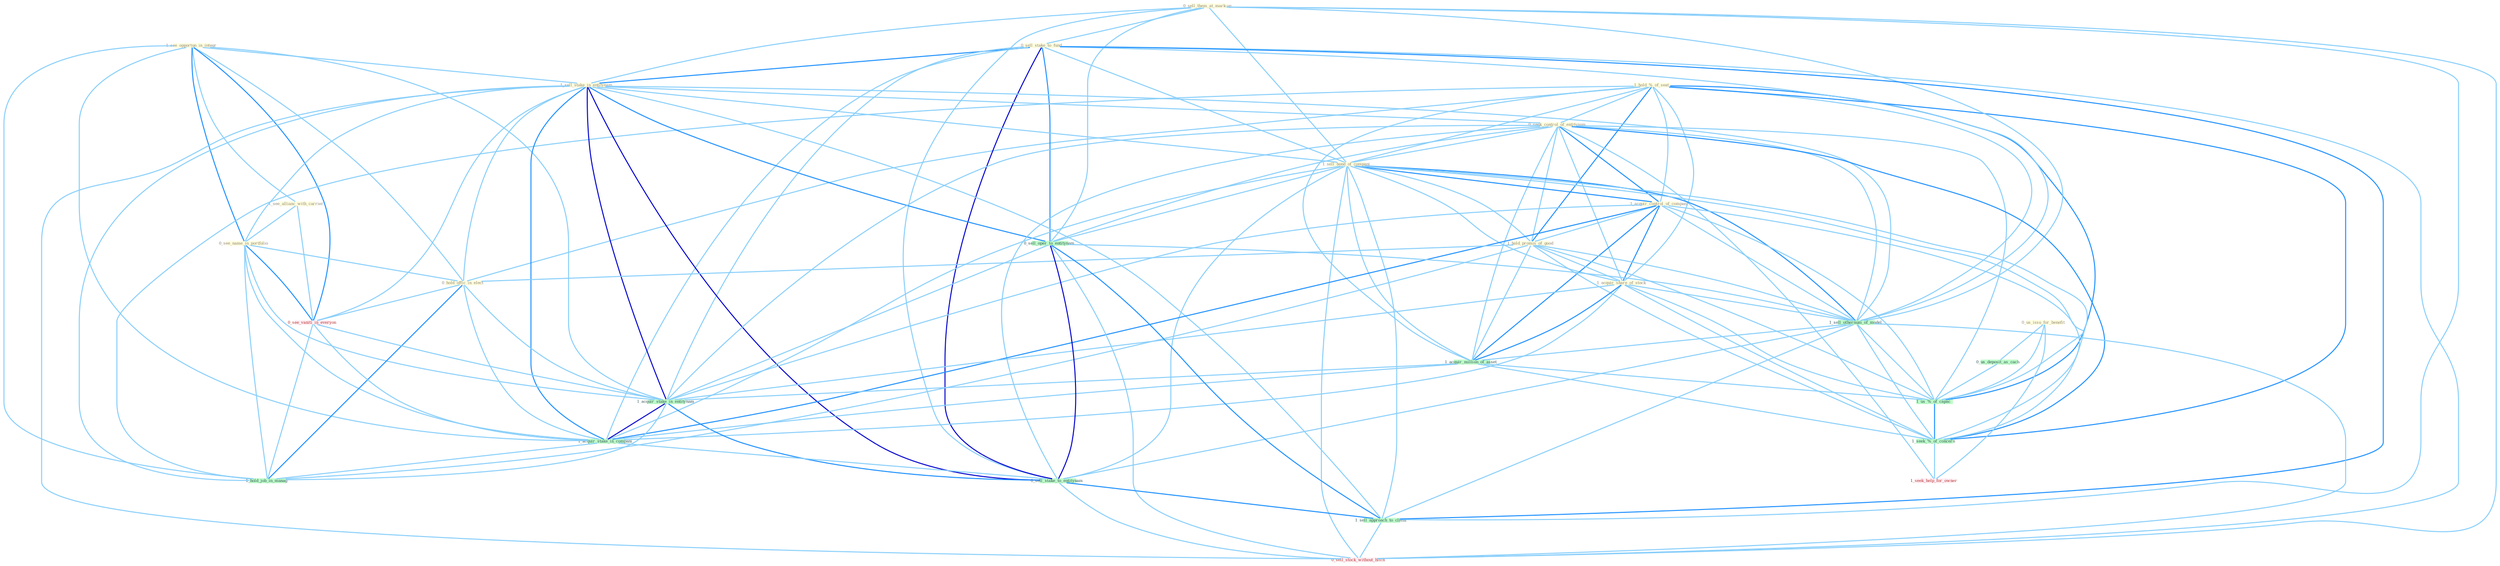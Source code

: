 Graph G{ 
    node
    [shape=polygon,style=filled,width=.5,height=.06,color="#BDFCC9",fixedsize=true,fontsize=4,
    fontcolor="#2f4f4f"];
    {node
    [color="#ffffe0", fontcolor="#8b7d6b"] "1_see_opportun_in_integr " "1_see_allianc_with_carrier " "1_hold_%_of_seat " "0_sell_them_at_mark-up " "0_sell_stake_to_fund " "1_sell_stake_in_entitynam " "0_seek_control_of_entitynam " "1_sell_bond_of_compani " "0_see_name_in_portfolio " "1_acquir_control_of_compani " "1_hold_promis_of_good " "0_hold_offic_in_elect " "0_us_issu_for_benefit " "1_acquir_share_of_stock "}
{node [color="#fff0f5", fontcolor="#b22222"] "0_see_vaniti_in_everyon " "0_sell_stock_without_hitch " "1_seek_help_for_owner "}
edge [color="#B0E2FF"];

	"1_see_opportun_in_integr " -- "1_see_allianc_with_carrier " [w="1", color="#87cefa" ];
	"1_see_opportun_in_integr " -- "1_sell_stake_in_entitynam " [w="1", color="#87cefa" ];
	"1_see_opportun_in_integr " -- "0_see_name_in_portfolio " [w="2", color="#1e90ff" , len=0.8];
	"1_see_opportun_in_integr " -- "0_hold_offic_in_elect " [w="1", color="#87cefa" ];
	"1_see_opportun_in_integr " -- "0_see_vaniti_in_everyon " [w="2", color="#1e90ff" , len=0.8];
	"1_see_opportun_in_integr " -- "1_acquir_stake_in_entitynam " [w="1", color="#87cefa" ];
	"1_see_opportun_in_integr " -- "1_acquir_stake_in_compani " [w="1", color="#87cefa" ];
	"1_see_opportun_in_integr " -- "1_hold_job_in_manag " [w="1", color="#87cefa" ];
	"1_see_allianc_with_carrier " -- "0_see_name_in_portfolio " [w="1", color="#87cefa" ];
	"1_see_allianc_with_carrier " -- "0_see_vaniti_in_everyon " [w="1", color="#87cefa" ];
	"1_hold_%_of_seat " -- "0_seek_control_of_entitynam " [w="1", color="#87cefa" ];
	"1_hold_%_of_seat " -- "1_sell_bond_of_compani " [w="1", color="#87cefa" ];
	"1_hold_%_of_seat " -- "1_acquir_control_of_compani " [w="1", color="#87cefa" ];
	"1_hold_%_of_seat " -- "1_hold_promis_of_good " [w="2", color="#1e90ff" , len=0.8];
	"1_hold_%_of_seat " -- "0_hold_offic_in_elect " [w="1", color="#87cefa" ];
	"1_hold_%_of_seat " -- "1_acquir_share_of_stock " [w="1", color="#87cefa" ];
	"1_hold_%_of_seat " -- "1_sell_othernum_of_model " [w="1", color="#87cefa" ];
	"1_hold_%_of_seat " -- "1_acquir_million_of_asset " [w="1", color="#87cefa" ];
	"1_hold_%_of_seat " -- "1_us_%_of_capac " [w="2", color="#1e90ff" , len=0.8];
	"1_hold_%_of_seat " -- "1_hold_job_in_manag " [w="1", color="#87cefa" ];
	"1_hold_%_of_seat " -- "1_seek_%_of_concern " [w="2", color="#1e90ff" , len=0.8];
	"0_sell_them_at_mark-up " -- "0_sell_stake_to_fund " [w="1", color="#87cefa" ];
	"0_sell_them_at_mark-up " -- "1_sell_stake_in_entitynam " [w="1", color="#87cefa" ];
	"0_sell_them_at_mark-up " -- "1_sell_bond_of_compani " [w="1", color="#87cefa" ];
	"0_sell_them_at_mark-up " -- "0_sell_oper_to_entitynam " [w="1", color="#87cefa" ];
	"0_sell_them_at_mark-up " -- "1_sell_othernum_of_model " [w="1", color="#87cefa" ];
	"0_sell_them_at_mark-up " -- "0_sell_stake_to_entitynam " [w="1", color="#87cefa" ];
	"0_sell_them_at_mark-up " -- "1_sell_approach_to_client " [w="1", color="#87cefa" ];
	"0_sell_them_at_mark-up " -- "0_sell_stock_without_hitch " [w="1", color="#87cefa" ];
	"0_sell_stake_to_fund " -- "1_sell_stake_in_entitynam " [w="2", color="#1e90ff" , len=0.8];
	"0_sell_stake_to_fund " -- "1_sell_bond_of_compani " [w="1", color="#87cefa" ];
	"0_sell_stake_to_fund " -- "0_sell_oper_to_entitynam " [w="2", color="#1e90ff" , len=0.8];
	"0_sell_stake_to_fund " -- "1_sell_othernum_of_model " [w="1", color="#87cefa" ];
	"0_sell_stake_to_fund " -- "1_acquir_stake_in_entitynam " [w="1", color="#87cefa" ];
	"0_sell_stake_to_fund " -- "1_acquir_stake_in_compani " [w="1", color="#87cefa" ];
	"0_sell_stake_to_fund " -- "0_sell_stake_to_entitynam " [w="3", color="#0000cd" , len=0.6];
	"0_sell_stake_to_fund " -- "1_sell_approach_to_client " [w="2", color="#1e90ff" , len=0.8];
	"0_sell_stake_to_fund " -- "0_sell_stock_without_hitch " [w="1", color="#87cefa" ];
	"1_sell_stake_in_entitynam " -- "0_seek_control_of_entitynam " [w="1", color="#87cefa" ];
	"1_sell_stake_in_entitynam " -- "1_sell_bond_of_compani " [w="1", color="#87cefa" ];
	"1_sell_stake_in_entitynam " -- "0_see_name_in_portfolio " [w="1", color="#87cefa" ];
	"1_sell_stake_in_entitynam " -- "0_hold_offic_in_elect " [w="1", color="#87cefa" ];
	"1_sell_stake_in_entitynam " -- "0_sell_oper_to_entitynam " [w="2", color="#1e90ff" , len=0.8];
	"1_sell_stake_in_entitynam " -- "1_sell_othernum_of_model " [w="1", color="#87cefa" ];
	"1_sell_stake_in_entitynam " -- "0_see_vaniti_in_everyon " [w="1", color="#87cefa" ];
	"1_sell_stake_in_entitynam " -- "1_acquir_stake_in_entitynam " [w="3", color="#0000cd" , len=0.6];
	"1_sell_stake_in_entitynam " -- "1_acquir_stake_in_compani " [w="2", color="#1e90ff" , len=0.8];
	"1_sell_stake_in_entitynam " -- "0_sell_stake_to_entitynam " [w="3", color="#0000cd" , len=0.6];
	"1_sell_stake_in_entitynam " -- "1_sell_approach_to_client " [w="1", color="#87cefa" ];
	"1_sell_stake_in_entitynam " -- "1_hold_job_in_manag " [w="1", color="#87cefa" ];
	"1_sell_stake_in_entitynam " -- "0_sell_stock_without_hitch " [w="1", color="#87cefa" ];
	"0_seek_control_of_entitynam " -- "1_sell_bond_of_compani " [w="1", color="#87cefa" ];
	"0_seek_control_of_entitynam " -- "1_acquir_control_of_compani " [w="2", color="#1e90ff" , len=0.8];
	"0_seek_control_of_entitynam " -- "1_hold_promis_of_good " [w="1", color="#87cefa" ];
	"0_seek_control_of_entitynam " -- "1_acquir_share_of_stock " [w="1", color="#87cefa" ];
	"0_seek_control_of_entitynam " -- "0_sell_oper_to_entitynam " [w="1", color="#87cefa" ];
	"0_seek_control_of_entitynam " -- "1_sell_othernum_of_model " [w="1", color="#87cefa" ];
	"0_seek_control_of_entitynam " -- "1_acquir_million_of_asset " [w="1", color="#87cefa" ];
	"0_seek_control_of_entitynam " -- "1_acquir_stake_in_entitynam " [w="1", color="#87cefa" ];
	"0_seek_control_of_entitynam " -- "0_sell_stake_to_entitynam " [w="1", color="#87cefa" ];
	"0_seek_control_of_entitynam " -- "1_us_%_of_capac " [w="1", color="#87cefa" ];
	"0_seek_control_of_entitynam " -- "1_seek_%_of_concern " [w="2", color="#1e90ff" , len=0.8];
	"0_seek_control_of_entitynam " -- "1_seek_help_for_owner " [w="1", color="#87cefa" ];
	"1_sell_bond_of_compani " -- "1_acquir_control_of_compani " [w="2", color="#1e90ff" , len=0.8];
	"1_sell_bond_of_compani " -- "1_hold_promis_of_good " [w="1", color="#87cefa" ];
	"1_sell_bond_of_compani " -- "1_acquir_share_of_stock " [w="1", color="#87cefa" ];
	"1_sell_bond_of_compani " -- "0_sell_oper_to_entitynam " [w="1", color="#87cefa" ];
	"1_sell_bond_of_compani " -- "1_sell_othernum_of_model " [w="2", color="#1e90ff" , len=0.8];
	"1_sell_bond_of_compani " -- "1_acquir_million_of_asset " [w="1", color="#87cefa" ];
	"1_sell_bond_of_compani " -- "1_acquir_stake_in_compani " [w="1", color="#87cefa" ];
	"1_sell_bond_of_compani " -- "0_sell_stake_to_entitynam " [w="1", color="#87cefa" ];
	"1_sell_bond_of_compani " -- "1_us_%_of_capac " [w="1", color="#87cefa" ];
	"1_sell_bond_of_compani " -- "1_sell_approach_to_client " [w="1", color="#87cefa" ];
	"1_sell_bond_of_compani " -- "0_sell_stock_without_hitch " [w="1", color="#87cefa" ];
	"1_sell_bond_of_compani " -- "1_seek_%_of_concern " [w="1", color="#87cefa" ];
	"0_see_name_in_portfolio " -- "0_hold_offic_in_elect " [w="1", color="#87cefa" ];
	"0_see_name_in_portfolio " -- "0_see_vaniti_in_everyon " [w="2", color="#1e90ff" , len=0.8];
	"0_see_name_in_portfolio " -- "1_acquir_stake_in_entitynam " [w="1", color="#87cefa" ];
	"0_see_name_in_portfolio " -- "1_acquir_stake_in_compani " [w="1", color="#87cefa" ];
	"0_see_name_in_portfolio " -- "1_hold_job_in_manag " [w="1", color="#87cefa" ];
	"1_acquir_control_of_compani " -- "1_hold_promis_of_good " [w="1", color="#87cefa" ];
	"1_acquir_control_of_compani " -- "1_acquir_share_of_stock " [w="2", color="#1e90ff" , len=0.8];
	"1_acquir_control_of_compani " -- "1_sell_othernum_of_model " [w="1", color="#87cefa" ];
	"1_acquir_control_of_compani " -- "1_acquir_million_of_asset " [w="2", color="#1e90ff" , len=0.8];
	"1_acquir_control_of_compani " -- "1_acquir_stake_in_entitynam " [w="1", color="#87cefa" ];
	"1_acquir_control_of_compani " -- "1_acquir_stake_in_compani " [w="2", color="#1e90ff" , len=0.8];
	"1_acquir_control_of_compani " -- "1_us_%_of_capac " [w="1", color="#87cefa" ];
	"1_acquir_control_of_compani " -- "1_seek_%_of_concern " [w="1", color="#87cefa" ];
	"1_hold_promis_of_good " -- "0_hold_offic_in_elect " [w="1", color="#87cefa" ];
	"1_hold_promis_of_good " -- "1_acquir_share_of_stock " [w="1", color="#87cefa" ];
	"1_hold_promis_of_good " -- "1_sell_othernum_of_model " [w="1", color="#87cefa" ];
	"1_hold_promis_of_good " -- "1_acquir_million_of_asset " [w="1", color="#87cefa" ];
	"1_hold_promis_of_good " -- "1_us_%_of_capac " [w="1", color="#87cefa" ];
	"1_hold_promis_of_good " -- "1_hold_job_in_manag " [w="1", color="#87cefa" ];
	"1_hold_promis_of_good " -- "1_seek_%_of_concern " [w="1", color="#87cefa" ];
	"0_hold_offic_in_elect " -- "0_see_vaniti_in_everyon " [w="1", color="#87cefa" ];
	"0_hold_offic_in_elect " -- "1_acquir_stake_in_entitynam " [w="1", color="#87cefa" ];
	"0_hold_offic_in_elect " -- "1_acquir_stake_in_compani " [w="1", color="#87cefa" ];
	"0_hold_offic_in_elect " -- "1_hold_job_in_manag " [w="2", color="#1e90ff" , len=0.8];
	"0_us_issu_for_benefit " -- "0_us_deposit_as_cach " [w="1", color="#87cefa" ];
	"0_us_issu_for_benefit " -- "1_us_%_of_capac " [w="1", color="#87cefa" ];
	"0_us_issu_for_benefit " -- "1_seek_help_for_owner " [w="1", color="#87cefa" ];
	"1_acquir_share_of_stock " -- "1_sell_othernum_of_model " [w="1", color="#87cefa" ];
	"1_acquir_share_of_stock " -- "1_acquir_million_of_asset " [w="2", color="#1e90ff" , len=0.8];
	"1_acquir_share_of_stock " -- "1_acquir_stake_in_entitynam " [w="1", color="#87cefa" ];
	"1_acquir_share_of_stock " -- "1_acquir_stake_in_compani " [w="1", color="#87cefa" ];
	"1_acquir_share_of_stock " -- "1_us_%_of_capac " [w="1", color="#87cefa" ];
	"1_acquir_share_of_stock " -- "1_seek_%_of_concern " [w="1", color="#87cefa" ];
	"0_sell_oper_to_entitynam " -- "1_sell_othernum_of_model " [w="1", color="#87cefa" ];
	"0_sell_oper_to_entitynam " -- "1_acquir_stake_in_entitynam " [w="1", color="#87cefa" ];
	"0_sell_oper_to_entitynam " -- "0_sell_stake_to_entitynam " [w="3", color="#0000cd" , len=0.6];
	"0_sell_oper_to_entitynam " -- "1_sell_approach_to_client " [w="2", color="#1e90ff" , len=0.8];
	"0_sell_oper_to_entitynam " -- "0_sell_stock_without_hitch " [w="1", color="#87cefa" ];
	"1_sell_othernum_of_model " -- "1_acquir_million_of_asset " [w="1", color="#87cefa" ];
	"1_sell_othernum_of_model " -- "0_sell_stake_to_entitynam " [w="1", color="#87cefa" ];
	"1_sell_othernum_of_model " -- "1_us_%_of_capac " [w="1", color="#87cefa" ];
	"1_sell_othernum_of_model " -- "1_sell_approach_to_client " [w="1", color="#87cefa" ];
	"1_sell_othernum_of_model " -- "0_sell_stock_without_hitch " [w="1", color="#87cefa" ];
	"1_sell_othernum_of_model " -- "1_seek_%_of_concern " [w="1", color="#87cefa" ];
	"0_see_vaniti_in_everyon " -- "1_acquir_stake_in_entitynam " [w="1", color="#87cefa" ];
	"0_see_vaniti_in_everyon " -- "1_acquir_stake_in_compani " [w="1", color="#87cefa" ];
	"0_see_vaniti_in_everyon " -- "1_hold_job_in_manag " [w="1", color="#87cefa" ];
	"1_acquir_million_of_asset " -- "1_acquir_stake_in_entitynam " [w="1", color="#87cefa" ];
	"1_acquir_million_of_asset " -- "1_acquir_stake_in_compani " [w="1", color="#87cefa" ];
	"1_acquir_million_of_asset " -- "1_us_%_of_capac " [w="1", color="#87cefa" ];
	"1_acquir_million_of_asset " -- "1_seek_%_of_concern " [w="1", color="#87cefa" ];
	"0_us_deposit_as_cach " -- "1_us_%_of_capac " [w="1", color="#87cefa" ];
	"1_acquir_stake_in_entitynam " -- "1_acquir_stake_in_compani " [w="3", color="#0000cd" , len=0.6];
	"1_acquir_stake_in_entitynam " -- "0_sell_stake_to_entitynam " [w="2", color="#1e90ff" , len=0.8];
	"1_acquir_stake_in_entitynam " -- "1_hold_job_in_manag " [w="1", color="#87cefa" ];
	"1_acquir_stake_in_compani " -- "0_sell_stake_to_entitynam " [w="1", color="#87cefa" ];
	"1_acquir_stake_in_compani " -- "1_hold_job_in_manag " [w="1", color="#87cefa" ];
	"0_sell_stake_to_entitynam " -- "1_sell_approach_to_client " [w="2", color="#1e90ff" , len=0.8];
	"0_sell_stake_to_entitynam " -- "0_sell_stock_without_hitch " [w="1", color="#87cefa" ];
	"1_us_%_of_capac " -- "1_seek_%_of_concern " [w="2", color="#1e90ff" , len=0.8];
	"1_sell_approach_to_client " -- "0_sell_stock_without_hitch " [w="1", color="#87cefa" ];
	"1_seek_%_of_concern " -- "1_seek_help_for_owner " [w="1", color="#87cefa" ];
}